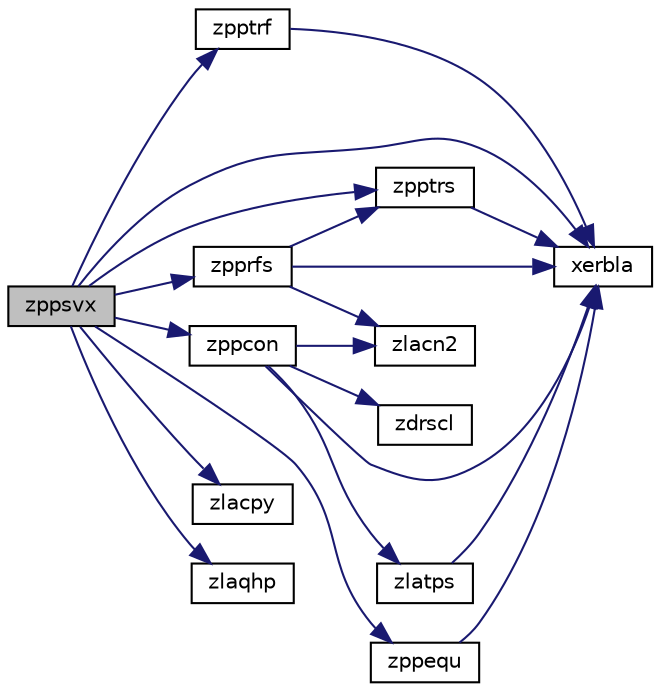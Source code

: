 digraph "zppsvx"
{
 // LATEX_PDF_SIZE
  edge [fontname="Helvetica",fontsize="10",labelfontname="Helvetica",labelfontsize="10"];
  node [fontname="Helvetica",fontsize="10",shape=record];
  rankdir="LR";
  Node1 [label="zppsvx",height=0.2,width=0.4,color="black", fillcolor="grey75", style="filled", fontcolor="black",tooltip="ZPPSVX computes the solution to system of linear equations A * X = B for OTHER matrices"];
  Node1 -> Node2 [color="midnightblue",fontsize="10",style="solid",fontname="Helvetica"];
  Node2 [label="xerbla",height=0.2,width=0.4,color="black", fillcolor="white", style="filled",URL="$xerbla_8f.html#a377ee61015baf8dea7770b3a404b1c07",tooltip="XERBLA"];
  Node1 -> Node3 [color="midnightblue",fontsize="10",style="solid",fontname="Helvetica"];
  Node3 [label="zlacpy",height=0.2,width=0.4,color="black", fillcolor="white", style="filled",URL="$zlacpy_8f.html#a519ff79bf915433651747242f22078fb",tooltip="ZLACPY copies all or part of one two-dimensional array to another."];
  Node1 -> Node4 [color="midnightblue",fontsize="10",style="solid",fontname="Helvetica"];
  Node4 [label="zlaqhp",height=0.2,width=0.4,color="black", fillcolor="white", style="filled",URL="$zlaqhp_8f.html#a9e51c9a4bba8acd9c6740117c5cf190c",tooltip="ZLAQHP scales a Hermitian matrix stored in packed form."];
  Node1 -> Node5 [color="midnightblue",fontsize="10",style="solid",fontname="Helvetica"];
  Node5 [label="zppcon",height=0.2,width=0.4,color="black", fillcolor="white", style="filled",URL="$zppcon_8f.html#a275a10b711e684a9cec66b6c5f867a42",tooltip="ZPPCON"];
  Node5 -> Node2 [color="midnightblue",fontsize="10",style="solid",fontname="Helvetica"];
  Node5 -> Node6 [color="midnightblue",fontsize="10",style="solid",fontname="Helvetica"];
  Node6 [label="zdrscl",height=0.2,width=0.4,color="black", fillcolor="white", style="filled",URL="$zdrscl_8f.html#ad73ec38e29df0385ee6fda7d832fd205",tooltip="ZDRSCL multiplies a vector by the reciprocal of a real scalar."];
  Node5 -> Node7 [color="midnightblue",fontsize="10",style="solid",fontname="Helvetica"];
  Node7 [label="zlacn2",height=0.2,width=0.4,color="black", fillcolor="white", style="filled",URL="$zlacn2_8f.html#a0fbe7a858e42dcf07db12aa892a9e513",tooltip="ZLACN2 estimates the 1-norm of a square matrix, using reverse communication for evaluating matrix-vec..."];
  Node5 -> Node8 [color="midnightblue",fontsize="10",style="solid",fontname="Helvetica"];
  Node8 [label="zlatps",height=0.2,width=0.4,color="black", fillcolor="white", style="filled",URL="$zlatps_8f.html#a590b9b6007199e6569b1030ce695fb0b",tooltip="ZLATPS solves a triangular system of equations with the matrix held in packed storage."];
  Node8 -> Node2 [color="midnightblue",fontsize="10",style="solid",fontname="Helvetica"];
  Node1 -> Node9 [color="midnightblue",fontsize="10",style="solid",fontname="Helvetica"];
  Node9 [label="zppequ",height=0.2,width=0.4,color="black", fillcolor="white", style="filled",URL="$zppequ_8f.html#a4ee82e448af5e6f9d5756c3181bee022",tooltip="ZPPEQU"];
  Node9 -> Node2 [color="midnightblue",fontsize="10",style="solid",fontname="Helvetica"];
  Node1 -> Node10 [color="midnightblue",fontsize="10",style="solid",fontname="Helvetica"];
  Node10 [label="zpprfs",height=0.2,width=0.4,color="black", fillcolor="white", style="filled",URL="$zpprfs_8f.html#ac713a985eb63a9cf3ac1b7f7476d6f1a",tooltip="ZPPRFS"];
  Node10 -> Node2 [color="midnightblue",fontsize="10",style="solid",fontname="Helvetica"];
  Node10 -> Node7 [color="midnightblue",fontsize="10",style="solid",fontname="Helvetica"];
  Node10 -> Node11 [color="midnightblue",fontsize="10",style="solid",fontname="Helvetica"];
  Node11 [label="zpptrs",height=0.2,width=0.4,color="black", fillcolor="white", style="filled",URL="$zpptrs_8f.html#a343f259e4f8b66852dacf6c9b3eea3f0",tooltip="ZPPTRS"];
  Node11 -> Node2 [color="midnightblue",fontsize="10",style="solid",fontname="Helvetica"];
  Node1 -> Node12 [color="midnightblue",fontsize="10",style="solid",fontname="Helvetica"];
  Node12 [label="zpptrf",height=0.2,width=0.4,color="black", fillcolor="white", style="filled",URL="$zpptrf_8f.html#ac692b40a594d5f622f3112a7dcb4bd84",tooltip="ZPPTRF"];
  Node12 -> Node2 [color="midnightblue",fontsize="10",style="solid",fontname="Helvetica"];
  Node1 -> Node11 [color="midnightblue",fontsize="10",style="solid",fontname="Helvetica"];
}
